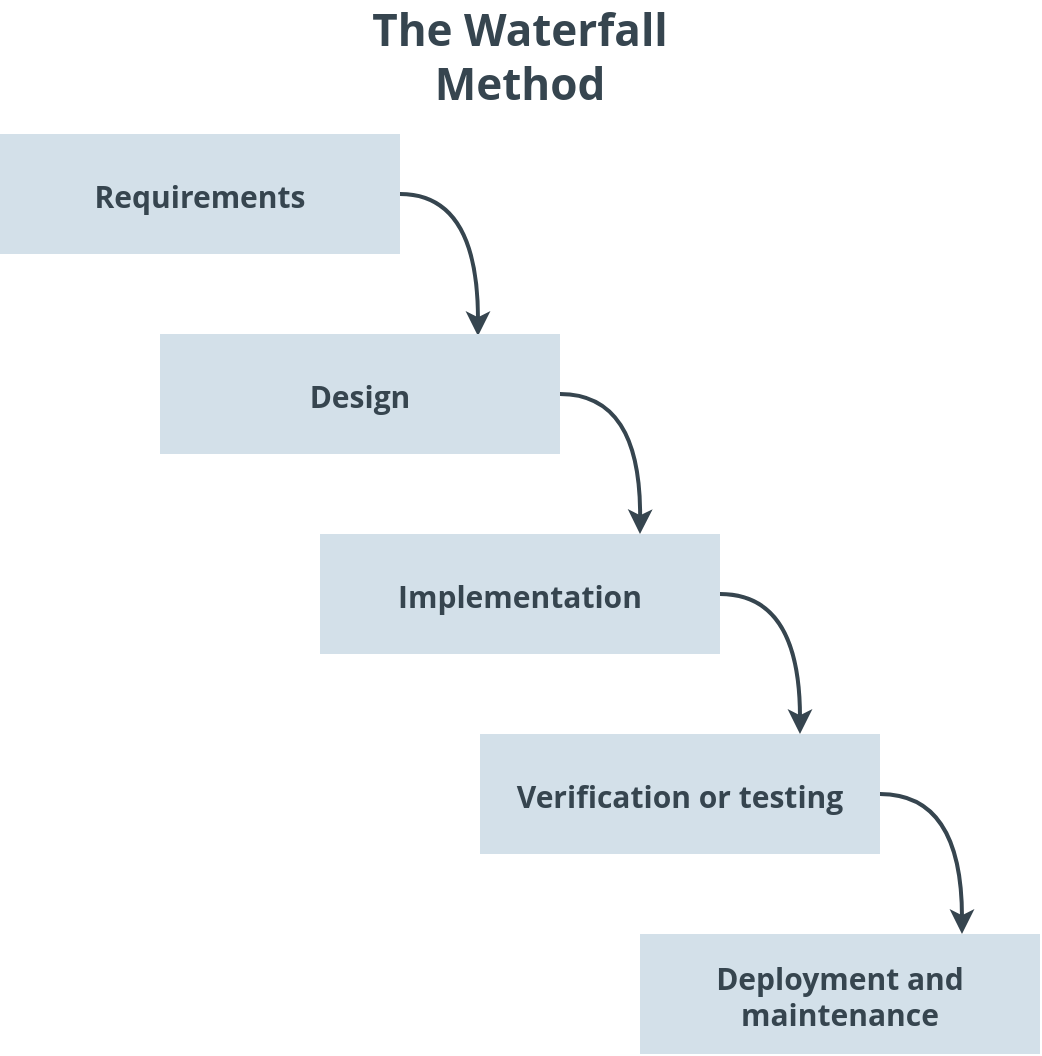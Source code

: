 <mxfile version="17.1.2" type="google"><diagram id="C5RBs43oDa-KdzZeNtuy" name="Page-1"><mxGraphModel grid="1" gridSize="10" guides="1" tooltips="1" connect="1" arrows="1" page="1" fold="1" pageScale="1" pageWidth="827" pageHeight="1169" math="0" shadow="0"><root><mxCell id="WIyWlLk6GJQsqaUBKTNV-0"/><mxCell id="WIyWlLk6GJQsqaUBKTNV-1" parent="WIyWlLk6GJQsqaUBKTNV-0"/><mxCell id="b51f30sBRakhkWOXrS4X-9" style="edgeStyle=orthogonalEdgeStyle;orthogonalLoop=1;jettySize=auto;html=1;exitX=1;exitY=0.5;exitDx=0;exitDy=0;entryX=0.795;entryY=0.017;entryDx=0;entryDy=0;fontSize=15;fontColor=#36454F;curved=1;strokeWidth=2;strokeColor=#36454F;entryPerimeter=0;" parent="WIyWlLk6GJQsqaUBKTNV-1" source="WIyWlLk6GJQsqaUBKTNV-3" target="b51f30sBRakhkWOXrS4X-2" edge="1"><mxGeometry relative="1" as="geometry"/></mxCell><mxCell id="WIyWlLk6GJQsqaUBKTNV-3" value="Requirements" style="rounded=0;whiteSpace=wrap;html=1;fontSize=15;glass=0;strokeWidth=1;shadow=0;sketch=0;strokeColor=none;fillColor=#D3E0E9;fontColor=#36454F;fontFamily=Open Sans;fontSource=https%3A%2F%2Ffonts.googleapis.com%2Fcss%3Ffamily%3DOpen%2BSans;fontStyle=1" parent="WIyWlLk6GJQsqaUBKTNV-1" vertex="1"><mxGeometry x="120" y="100" width="200" height="60" as="geometry"/></mxCell><mxCell id="b51f30sBRakhkWOXrS4X-2" value="Design" style="rounded=0;whiteSpace=wrap;html=1;fontSize=15;glass=0;strokeWidth=1;shadow=0;sketch=0;strokeColor=none;fillColor=#D3E0E9;fontColor=#36454F;fontFamily=Open Sans;fontSource=https%3A%2F%2Ffonts.googleapis.com%2Fcss%3Ffamily%3DOpen%2BSans;fontStyle=1" parent="WIyWlLk6GJQsqaUBKTNV-1" vertex="1"><mxGeometry x="200" y="200" width="200" height="60" as="geometry"/></mxCell><mxCell id="b51f30sBRakhkWOXrS4X-3" value="Implementation" style="rounded=0;whiteSpace=wrap;html=1;fontSize=15;glass=0;strokeWidth=1;shadow=0;sketch=0;strokeColor=none;fillColor=#D3E0E9;fontColor=#36454F;fontFamily=Open Sans;fontSource=https%3A%2F%2Ffonts.googleapis.com%2Fcss%3Ffamily%3DOpen%2BSans;fontStyle=1" parent="WIyWlLk6GJQsqaUBKTNV-1" vertex="1"><mxGeometry x="280" y="300" width="200" height="60" as="geometry"/></mxCell><mxCell id="b51f30sBRakhkWOXrS4X-4" value="Verification or testing" style="rounded=0;whiteSpace=wrap;html=1;fontSize=15;glass=0;strokeWidth=1;shadow=0;sketch=0;strokeColor=none;fillColor=#D3E0E9;fontColor=#36454F;fontFamily=Open Sans;fontSource=https%3A%2F%2Ffonts.googleapis.com%2Fcss%3Ffamily%3DOpen%2BSans;fontStyle=1" parent="WIyWlLk6GJQsqaUBKTNV-1" vertex="1"><mxGeometry x="360" y="400" width="200" height="60" as="geometry"/></mxCell><mxCell id="b51f30sBRakhkWOXrS4X-5" value="Deployment and maintenance" style="rounded=0;whiteSpace=wrap;html=1;fontSize=15;glass=0;strokeWidth=1;shadow=0;sketch=0;strokeColor=none;fillColor=#D3E0E9;fontColor=#36454F;fontFamily=Open Sans;fontSource=https%3A%2F%2Ffonts.googleapis.com%2Fcss%3Ffamily%3DOpen%2BSans;fontStyle=1" parent="WIyWlLk6GJQsqaUBKTNV-1" vertex="1"><mxGeometry x="440" y="500" width="200" height="60" as="geometry"/></mxCell><mxCell id="b51f30sBRakhkWOXrS4X-12" style="edgeStyle=orthogonalEdgeStyle;orthogonalLoop=1;jettySize=auto;html=1;exitX=1;exitY=0.5;exitDx=0;exitDy=0;fontSize=15;fontColor=#36454F;curved=1;strokeWidth=2;strokeColor=#36454F;" parent="WIyWlLk6GJQsqaUBKTNV-1" source="b51f30sBRakhkWOXrS4X-2" edge="1"><mxGeometry relative="1" as="geometry"><mxPoint x="400" y="200" as="sourcePoint"/><mxPoint x="440" y="300" as="targetPoint"/></mxGeometry></mxCell><mxCell id="b51f30sBRakhkWOXrS4X-13" style="edgeStyle=orthogonalEdgeStyle;orthogonalLoop=1;jettySize=auto;html=1;exitX=1;exitY=0.5;exitDx=0;exitDy=0;entryX=0.8;entryY=0;entryDx=0;entryDy=0;entryPerimeter=0;fontSize=15;fontColor=#36454F;curved=1;strokeWidth=2;strokeColor=#36454F;" parent="WIyWlLk6GJQsqaUBKTNV-1" source="b51f30sBRakhkWOXrS4X-3" target="b51f30sBRakhkWOXrS4X-4" edge="1"><mxGeometry relative="1" as="geometry"><mxPoint x="480" y="260" as="sourcePoint"/><mxPoint x="519.92" y="300" as="targetPoint"/></mxGeometry></mxCell><mxCell id="b51f30sBRakhkWOXrS4X-14" style="edgeStyle=orthogonalEdgeStyle;orthogonalLoop=1;jettySize=auto;html=1;exitX=1;exitY=0.5;exitDx=0;exitDy=0;entryX=0.805;entryY=0;entryDx=0;entryDy=0;entryPerimeter=0;fontSize=15;fontColor=#36454F;curved=1;strokeWidth=2;strokeColor=#36454F;" parent="WIyWlLk6GJQsqaUBKTNV-1" source="b51f30sBRakhkWOXrS4X-4" target="b51f30sBRakhkWOXrS4X-5" edge="1"><mxGeometry relative="1" as="geometry"><mxPoint x="560" y="320" as="sourcePoint"/><mxPoint x="599.92" y="360" as="targetPoint"/></mxGeometry></mxCell><mxCell id="b51f30sBRakhkWOXrS4X-17" value="The Waterfall Method" style="rounded=0;whiteSpace=wrap;html=1;fontSize=22;glass=0;strokeWidth=1;shadow=0;sketch=0;strokeColor=none;fillColor=none;fontColor=#36454F;fontFamily=Open Sans;fontSource=https%3A%2F%2Ffonts.googleapis.com%2Fcss%3Ffamily%3DOpen%2BSans;fontStyle=1" parent="WIyWlLk6GJQsqaUBKTNV-1" vertex="1"><mxGeometry x="260" y="40" width="240" height="40" as="geometry"/></mxCell></root></mxGraphModel></diagram></mxfile>